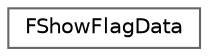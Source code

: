 digraph "Graphical Class Hierarchy"
{
 // INTERACTIVE_SVG=YES
 // LATEX_PDF_SIZE
  bgcolor="transparent";
  edge [fontname=Helvetica,fontsize=10,labelfontname=Helvetica,labelfontsize=10];
  node [fontname=Helvetica,fontsize=10,shape=box,height=0.2,width=0.4];
  rankdir="LR";
  Node0 [id="Node000000",label="FShowFlagData",height=0.2,width=0.4,color="grey40", fillcolor="white", style="filled",URL="$d1/d33/classFShowFlagData.html",tooltip=" "];
}

